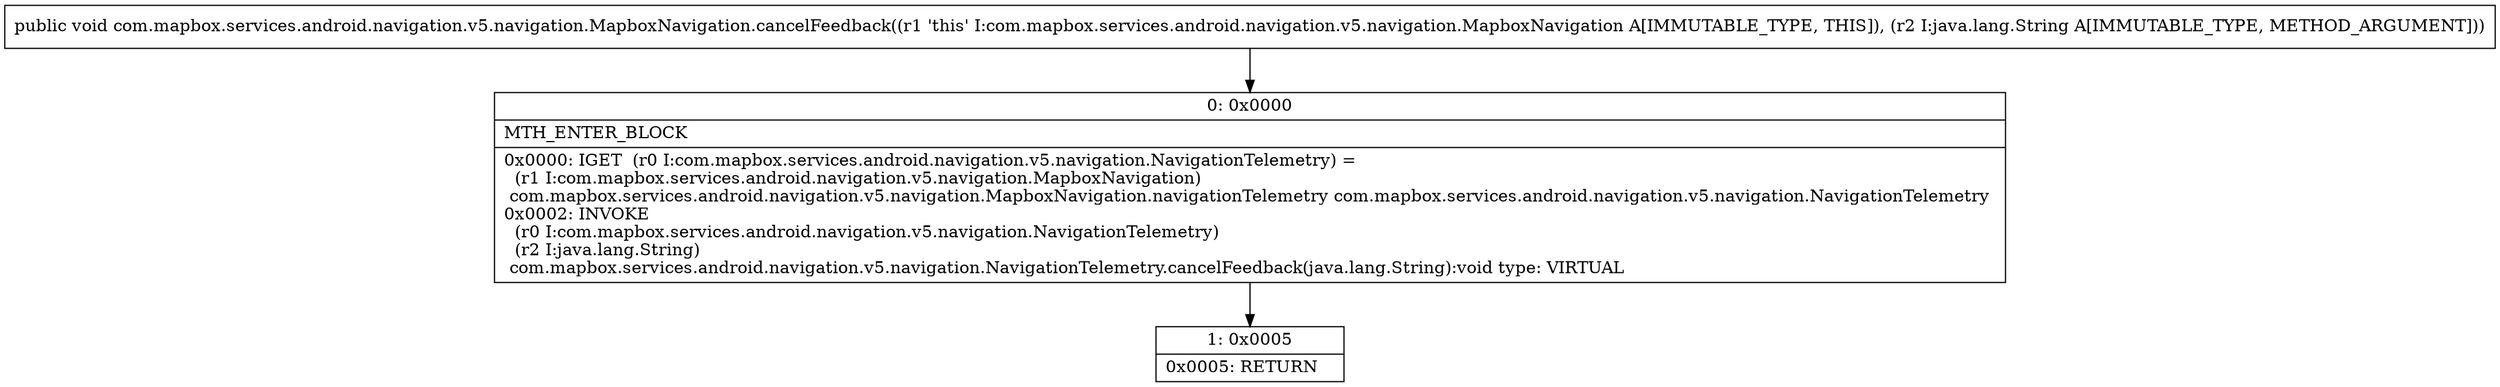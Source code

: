 digraph "CFG forcom.mapbox.services.android.navigation.v5.navigation.MapboxNavigation.cancelFeedback(Ljava\/lang\/String;)V" {
Node_0 [shape=record,label="{0\:\ 0x0000|MTH_ENTER_BLOCK\l|0x0000: IGET  (r0 I:com.mapbox.services.android.navigation.v5.navigation.NavigationTelemetry) = \l  (r1 I:com.mapbox.services.android.navigation.v5.navigation.MapboxNavigation)\l com.mapbox.services.android.navigation.v5.navigation.MapboxNavigation.navigationTelemetry com.mapbox.services.android.navigation.v5.navigation.NavigationTelemetry \l0x0002: INVOKE  \l  (r0 I:com.mapbox.services.android.navigation.v5.navigation.NavigationTelemetry)\l  (r2 I:java.lang.String)\l com.mapbox.services.android.navigation.v5.navigation.NavigationTelemetry.cancelFeedback(java.lang.String):void type: VIRTUAL \l}"];
Node_1 [shape=record,label="{1\:\ 0x0005|0x0005: RETURN   \l}"];
MethodNode[shape=record,label="{public void com.mapbox.services.android.navigation.v5.navigation.MapboxNavigation.cancelFeedback((r1 'this' I:com.mapbox.services.android.navigation.v5.navigation.MapboxNavigation A[IMMUTABLE_TYPE, THIS]), (r2 I:java.lang.String A[IMMUTABLE_TYPE, METHOD_ARGUMENT])) }"];
MethodNode -> Node_0;
Node_0 -> Node_1;
}

